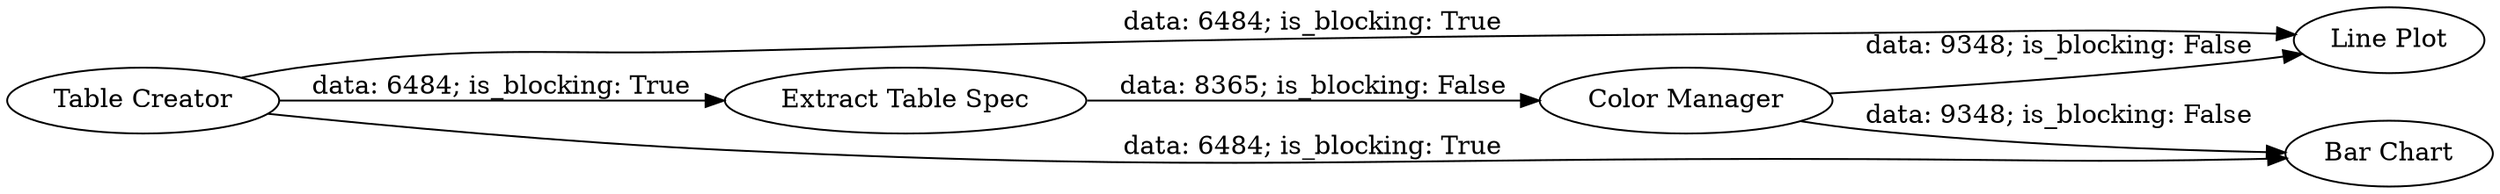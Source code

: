 digraph {
	"-3712367170345483926_8" [label="Table Creator"]
	"-3712367170345483926_9" [label="Color Manager"]
	"-3712367170345483926_16" [label="Line Plot"]
	"-3712367170345483926_10" [label="Bar Chart"]
	"-3712367170345483926_14" [label="Extract Table Spec"]
	"-3712367170345483926_9" -> "-3712367170345483926_16" [label="data: 9348; is_blocking: False"]
	"-3712367170345483926_8" -> "-3712367170345483926_14" [label="data: 6484; is_blocking: True"]
	"-3712367170345483926_14" -> "-3712367170345483926_9" [label="data: 8365; is_blocking: False"]
	"-3712367170345483926_8" -> "-3712367170345483926_10" [label="data: 6484; is_blocking: True"]
	"-3712367170345483926_9" -> "-3712367170345483926_10" [label="data: 9348; is_blocking: False"]
	"-3712367170345483926_8" -> "-3712367170345483926_16" [label="data: 6484; is_blocking: True"]
	rankdir=LR
}
